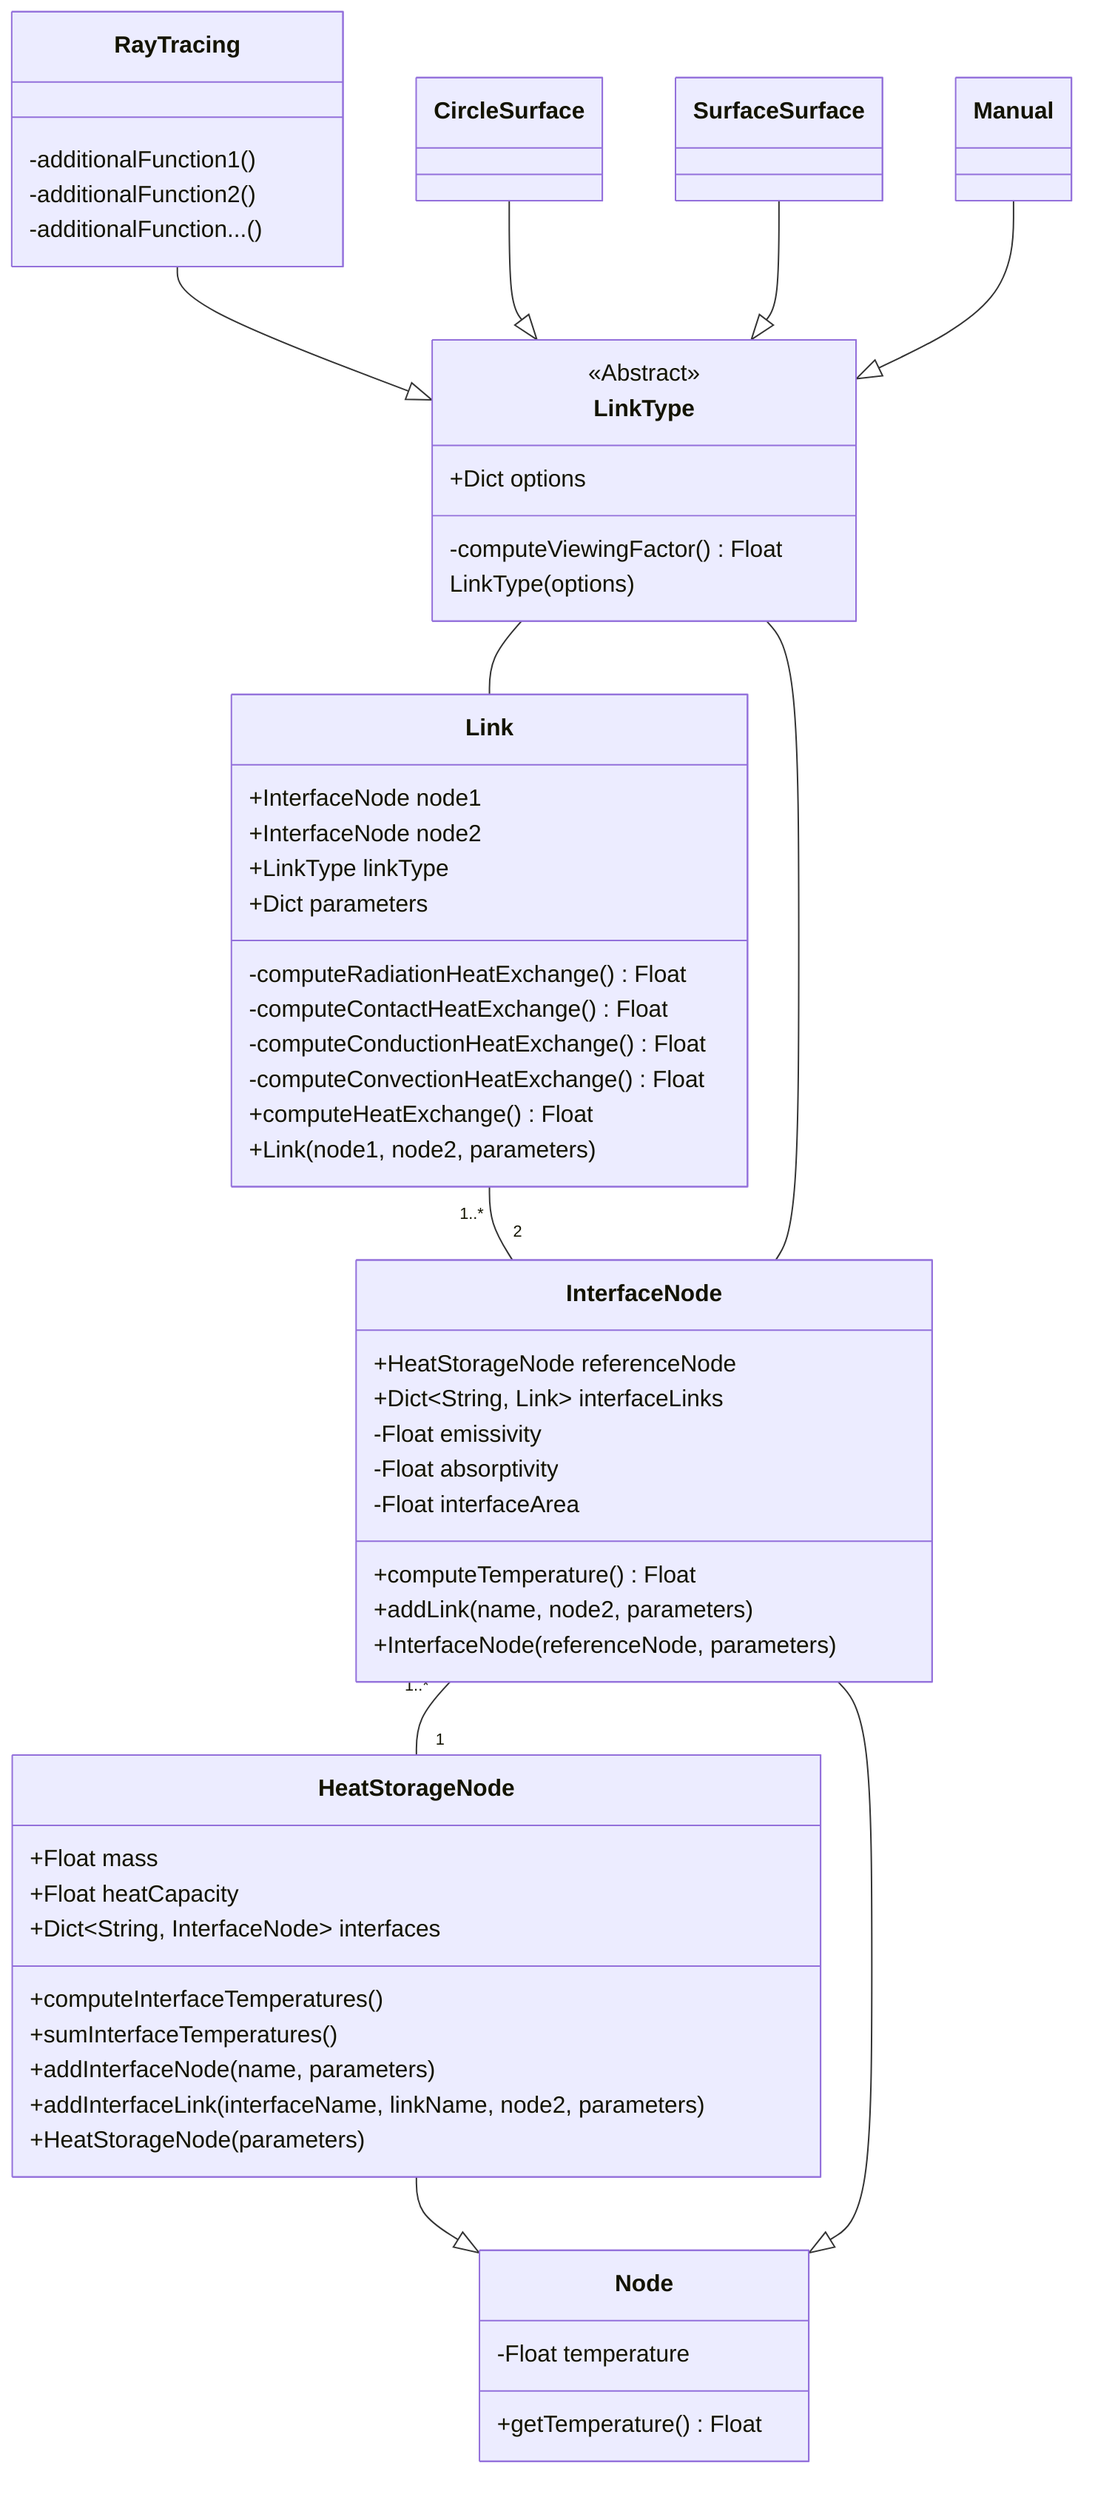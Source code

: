 classDiagram


class Node {
    -Float temperature
    +getTemperature() Float
}

class HeatStorageNode {
    +Float mass
    +Float heatCapacity
    +Dict~String, InterfaceNode~ interfaces
    +computeInterfaceTemperatures()
    +sumInterfaceTemperatures()
    +addInterfaceNode(name, parameters)
    +addInterfaceLink(interfaceName, linkName, node2, parameters)
    +HeatStorageNode(parameters)
}

class InterfaceNode {
    +HeatStorageNode referenceNode
    +Dict~String, Link~ interfaceLinks
    -Float emissivity
    -Float absorptivity
    -Float interfaceArea
    +computeTemperature() Float
    +addLink(name, node2, parameters)
    +InterfaceNode(referenceNode, parameters)
}

class Link {
    +InterfaceNode node1
    +InterfaceNode node2
    +LinkType linkType
    +Dict parameters
    -computeRadiationHeatExchange() Float
    -computeContactHeatExchange() Float
    -computeConductionHeatExchange() Float
    -computeConvectionHeatExchange() Float
    +computeHeatExchange() Float
    +Link(node1, node2, parameters)
}


class LinkType {
    <<Abstract>>
    +Dict options
    -computeViewingFactor() Float
    LinkType(options)
}

class RayTracing {
    -additionalFunction1()
    -additionalFunction2()
    -additionalFunction...()
}


HeatStorageNode --|> Node
InterfaceNode --|> Node

RayTracing --|> LinkType
CircleSurface --|> LinkType
SurfaceSurface --|> LinkType
Manual --|> LinkType

Link "1..*" -- "2" InterfaceNode

InterfaceNode "1..*" -- "1" HeatStorageNode

LinkType -- Link
LinkType -- InterfaceNode